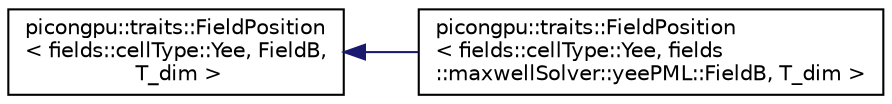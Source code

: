 digraph "Graphical Class Hierarchy"
{
 // LATEX_PDF_SIZE
  edge [fontname="Helvetica",fontsize="10",labelfontname="Helvetica",labelfontsize="10"];
  node [fontname="Helvetica",fontsize="10",shape=record];
  rankdir="LR";
  Node0 [label="picongpu::traits::FieldPosition\l\< fields::cellType::Yee, FieldB,\l T_dim \>",height=0.2,width=0.4,color="black", fillcolor="white", style="filled",URL="$structpicongpu_1_1traits_1_1_field_position.html",tooltip=" "];
  Node0 -> Node1 [dir="back",color="midnightblue",fontsize="10",style="solid",fontname="Helvetica"];
  Node1 [label="picongpu::traits::FieldPosition\l\< fields::cellType::Yee, fields\l::maxwellSolver::yeePML::FieldB, T_dim \>",height=0.2,width=0.4,color="black", fillcolor="white", style="filled",URL="$structpicongpu_1_1traits_1_1_field_position_3_01fields_1_1cell_type_1_1_yee_00_01fields_1_1maxwe7670e846ce2e2ad531dda35e6a6cab94.html",tooltip="Field position traits for checkpointing."];
}
